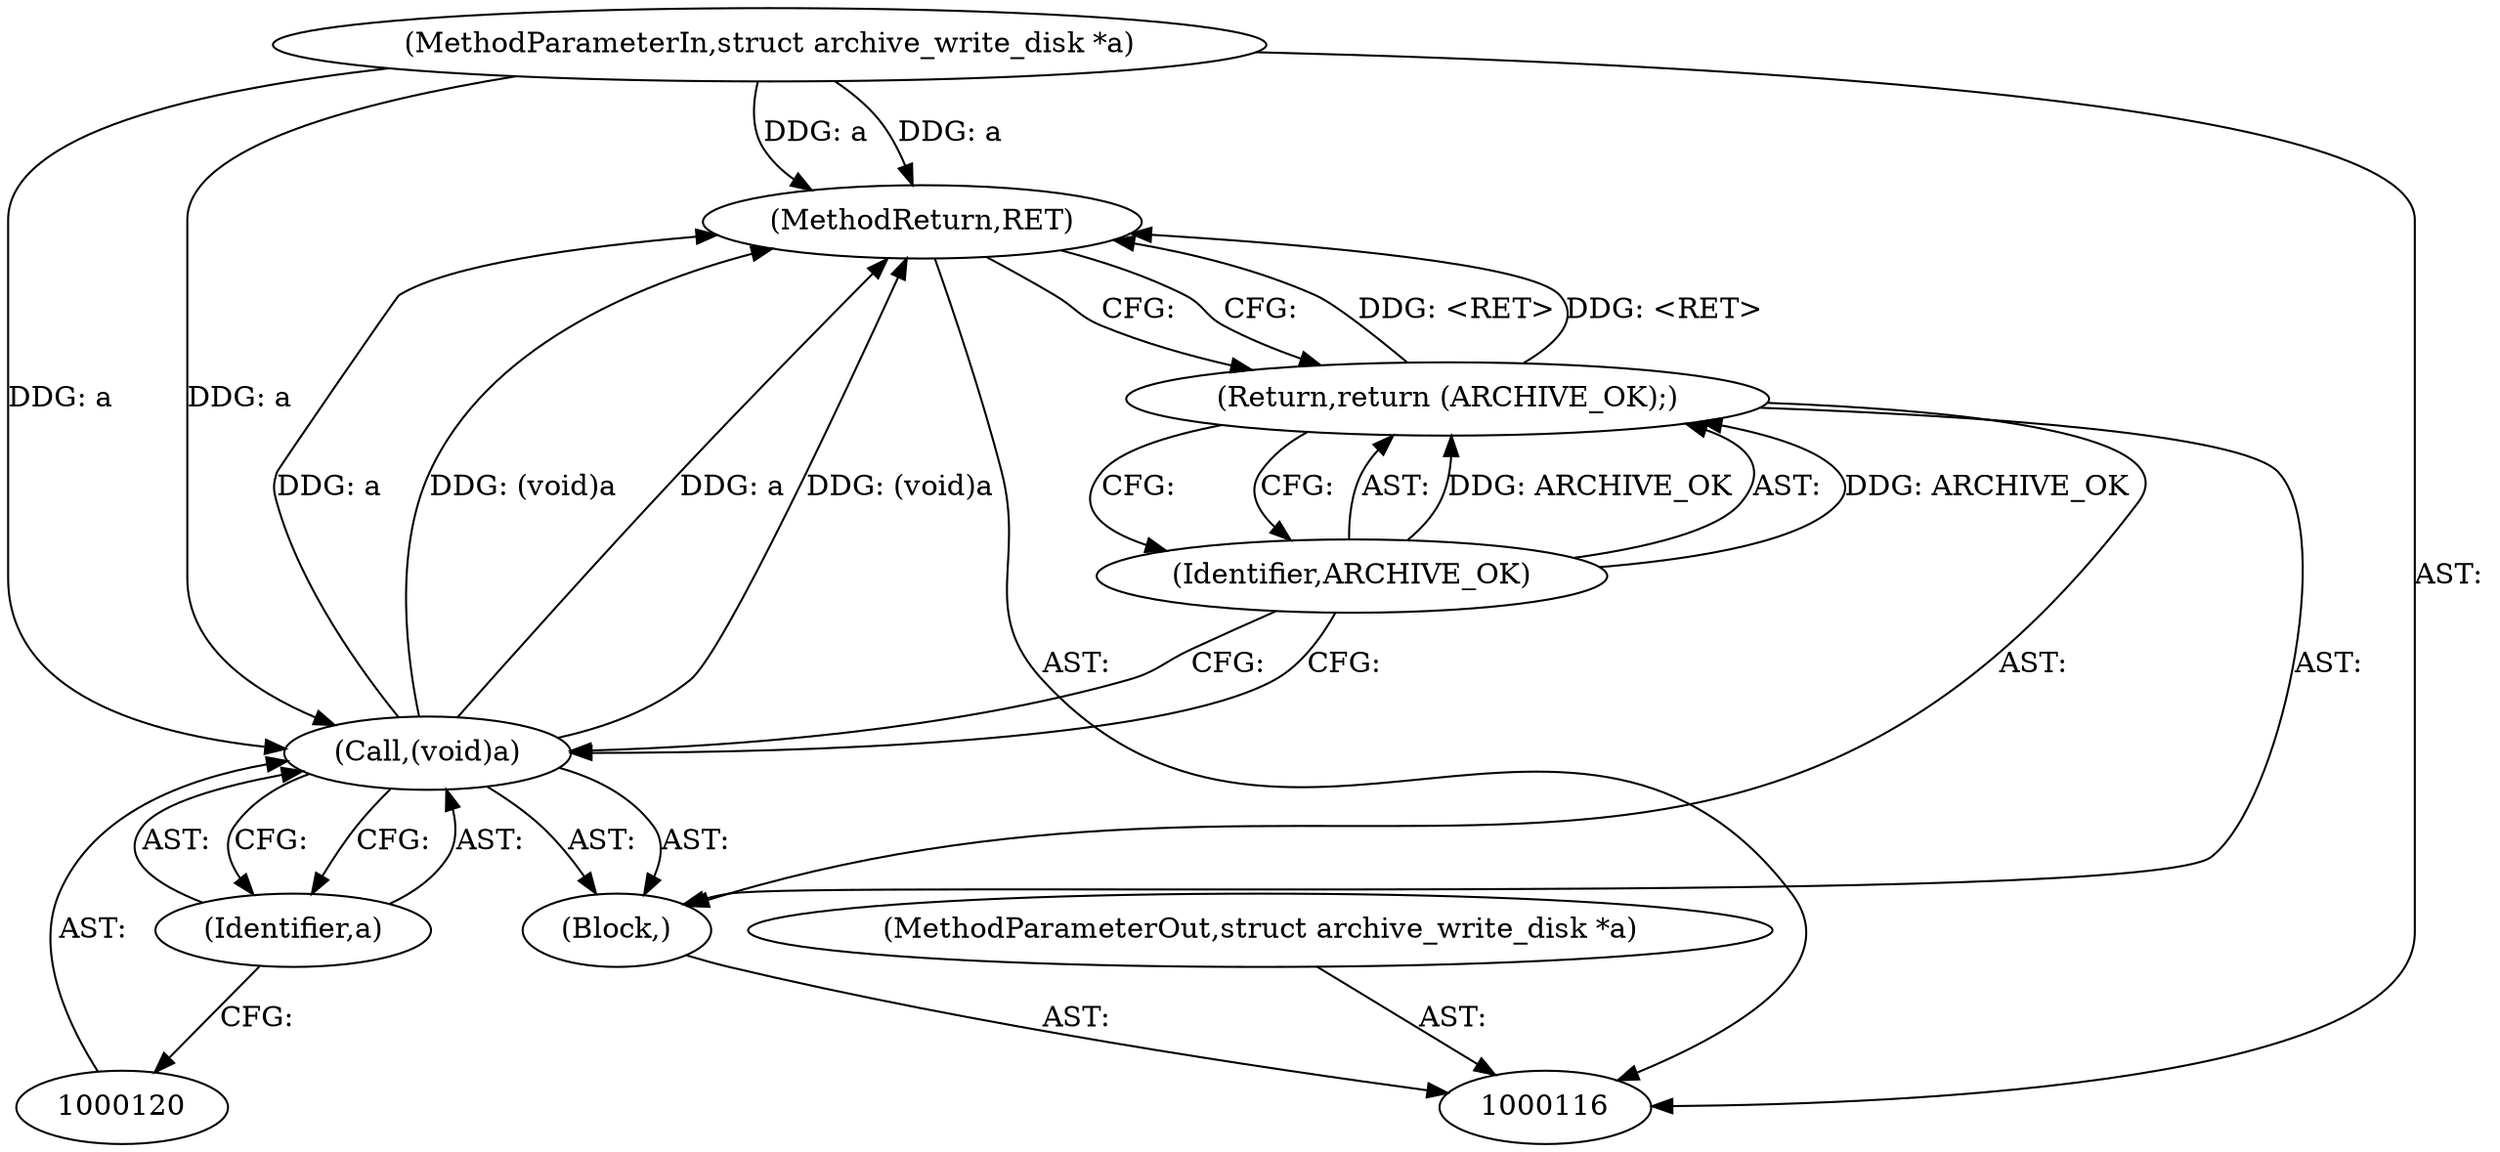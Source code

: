 digraph "1_libarchive_dfd6b54ce33960e420fb206d8872fb759b577ad9" {
"1000124" [label="(MethodReturn,RET)"];
"1000117" [label="(MethodParameterIn,struct archive_write_disk *a)"];
"1000135" [label="(MethodParameterOut,struct archive_write_disk *a)"];
"1000118" [label="(Block,)"];
"1000119" [label="(Call,(void)a)"];
"1000121" [label="(Identifier,a)"];
"1000123" [label="(Identifier,ARCHIVE_OK)"];
"1000122" [label="(Return,return (ARCHIVE_OK);)"];
"1000124" -> "1000116"  [label="AST: "];
"1000124" -> "1000122"  [label="CFG: "];
"1000122" -> "1000124"  [label="DDG: <RET>"];
"1000119" -> "1000124"  [label="DDG: (void)a"];
"1000119" -> "1000124"  [label="DDG: a"];
"1000117" -> "1000124"  [label="DDG: a"];
"1000117" -> "1000116"  [label="AST: "];
"1000117" -> "1000124"  [label="DDG: a"];
"1000117" -> "1000119"  [label="DDG: a"];
"1000135" -> "1000116"  [label="AST: "];
"1000118" -> "1000116"  [label="AST: "];
"1000119" -> "1000118"  [label="AST: "];
"1000122" -> "1000118"  [label="AST: "];
"1000119" -> "1000118"  [label="AST: "];
"1000119" -> "1000121"  [label="CFG: "];
"1000120" -> "1000119"  [label="AST: "];
"1000121" -> "1000119"  [label="AST: "];
"1000123" -> "1000119"  [label="CFG: "];
"1000119" -> "1000124"  [label="DDG: (void)a"];
"1000119" -> "1000124"  [label="DDG: a"];
"1000117" -> "1000119"  [label="DDG: a"];
"1000121" -> "1000119"  [label="AST: "];
"1000121" -> "1000120"  [label="CFG: "];
"1000119" -> "1000121"  [label="CFG: "];
"1000123" -> "1000122"  [label="AST: "];
"1000123" -> "1000119"  [label="CFG: "];
"1000122" -> "1000123"  [label="CFG: "];
"1000123" -> "1000122"  [label="DDG: ARCHIVE_OK"];
"1000122" -> "1000118"  [label="AST: "];
"1000122" -> "1000123"  [label="CFG: "];
"1000123" -> "1000122"  [label="AST: "];
"1000124" -> "1000122"  [label="CFG: "];
"1000122" -> "1000124"  [label="DDG: <RET>"];
"1000123" -> "1000122"  [label="DDG: ARCHIVE_OK"];
}
